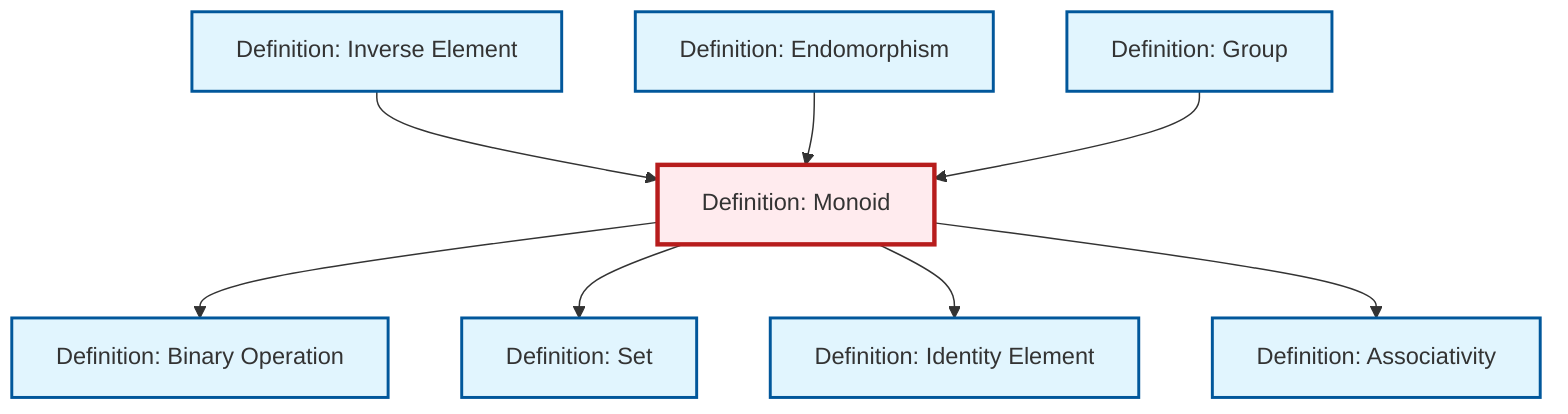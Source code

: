 graph TD
    classDef definition fill:#e1f5fe,stroke:#01579b,stroke-width:2px
    classDef theorem fill:#f3e5f5,stroke:#4a148c,stroke-width:2px
    classDef axiom fill:#fff3e0,stroke:#e65100,stroke-width:2px
    classDef example fill:#e8f5e9,stroke:#1b5e20,stroke-width:2px
    classDef current fill:#ffebee,stroke:#b71c1c,stroke-width:3px
    def-binary-operation["Definition: Binary Operation"]:::definition
    def-associativity["Definition: Associativity"]:::definition
    def-inverse-element["Definition: Inverse Element"]:::definition
    def-group["Definition: Group"]:::definition
    def-endomorphism["Definition: Endomorphism"]:::definition
    def-monoid["Definition: Monoid"]:::definition
    def-set["Definition: Set"]:::definition
    def-identity-element["Definition: Identity Element"]:::definition
    def-inverse-element --> def-monoid
    def-monoid --> def-binary-operation
    def-endomorphism --> def-monoid
    def-monoid --> def-set
    def-monoid --> def-identity-element
    def-group --> def-monoid
    def-monoid --> def-associativity
    class def-monoid current
